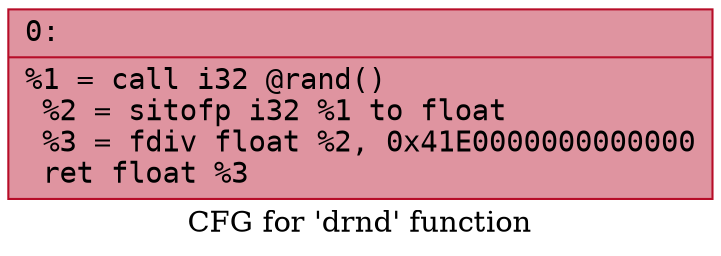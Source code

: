 digraph "CFG for 'drnd' function" {
	label="CFG for 'drnd' function";

	Node0x6000032de0d0 [shape=record,color="#b70d28ff", style=filled, fillcolor="#b70d2870" fontname="Courier",label="{0:\l|  %1 = call i32 @rand()\l  %2 = sitofp i32 %1 to float\l  %3 = fdiv float %2, 0x41E0000000000000\l  ret float %3\l}"];
}
